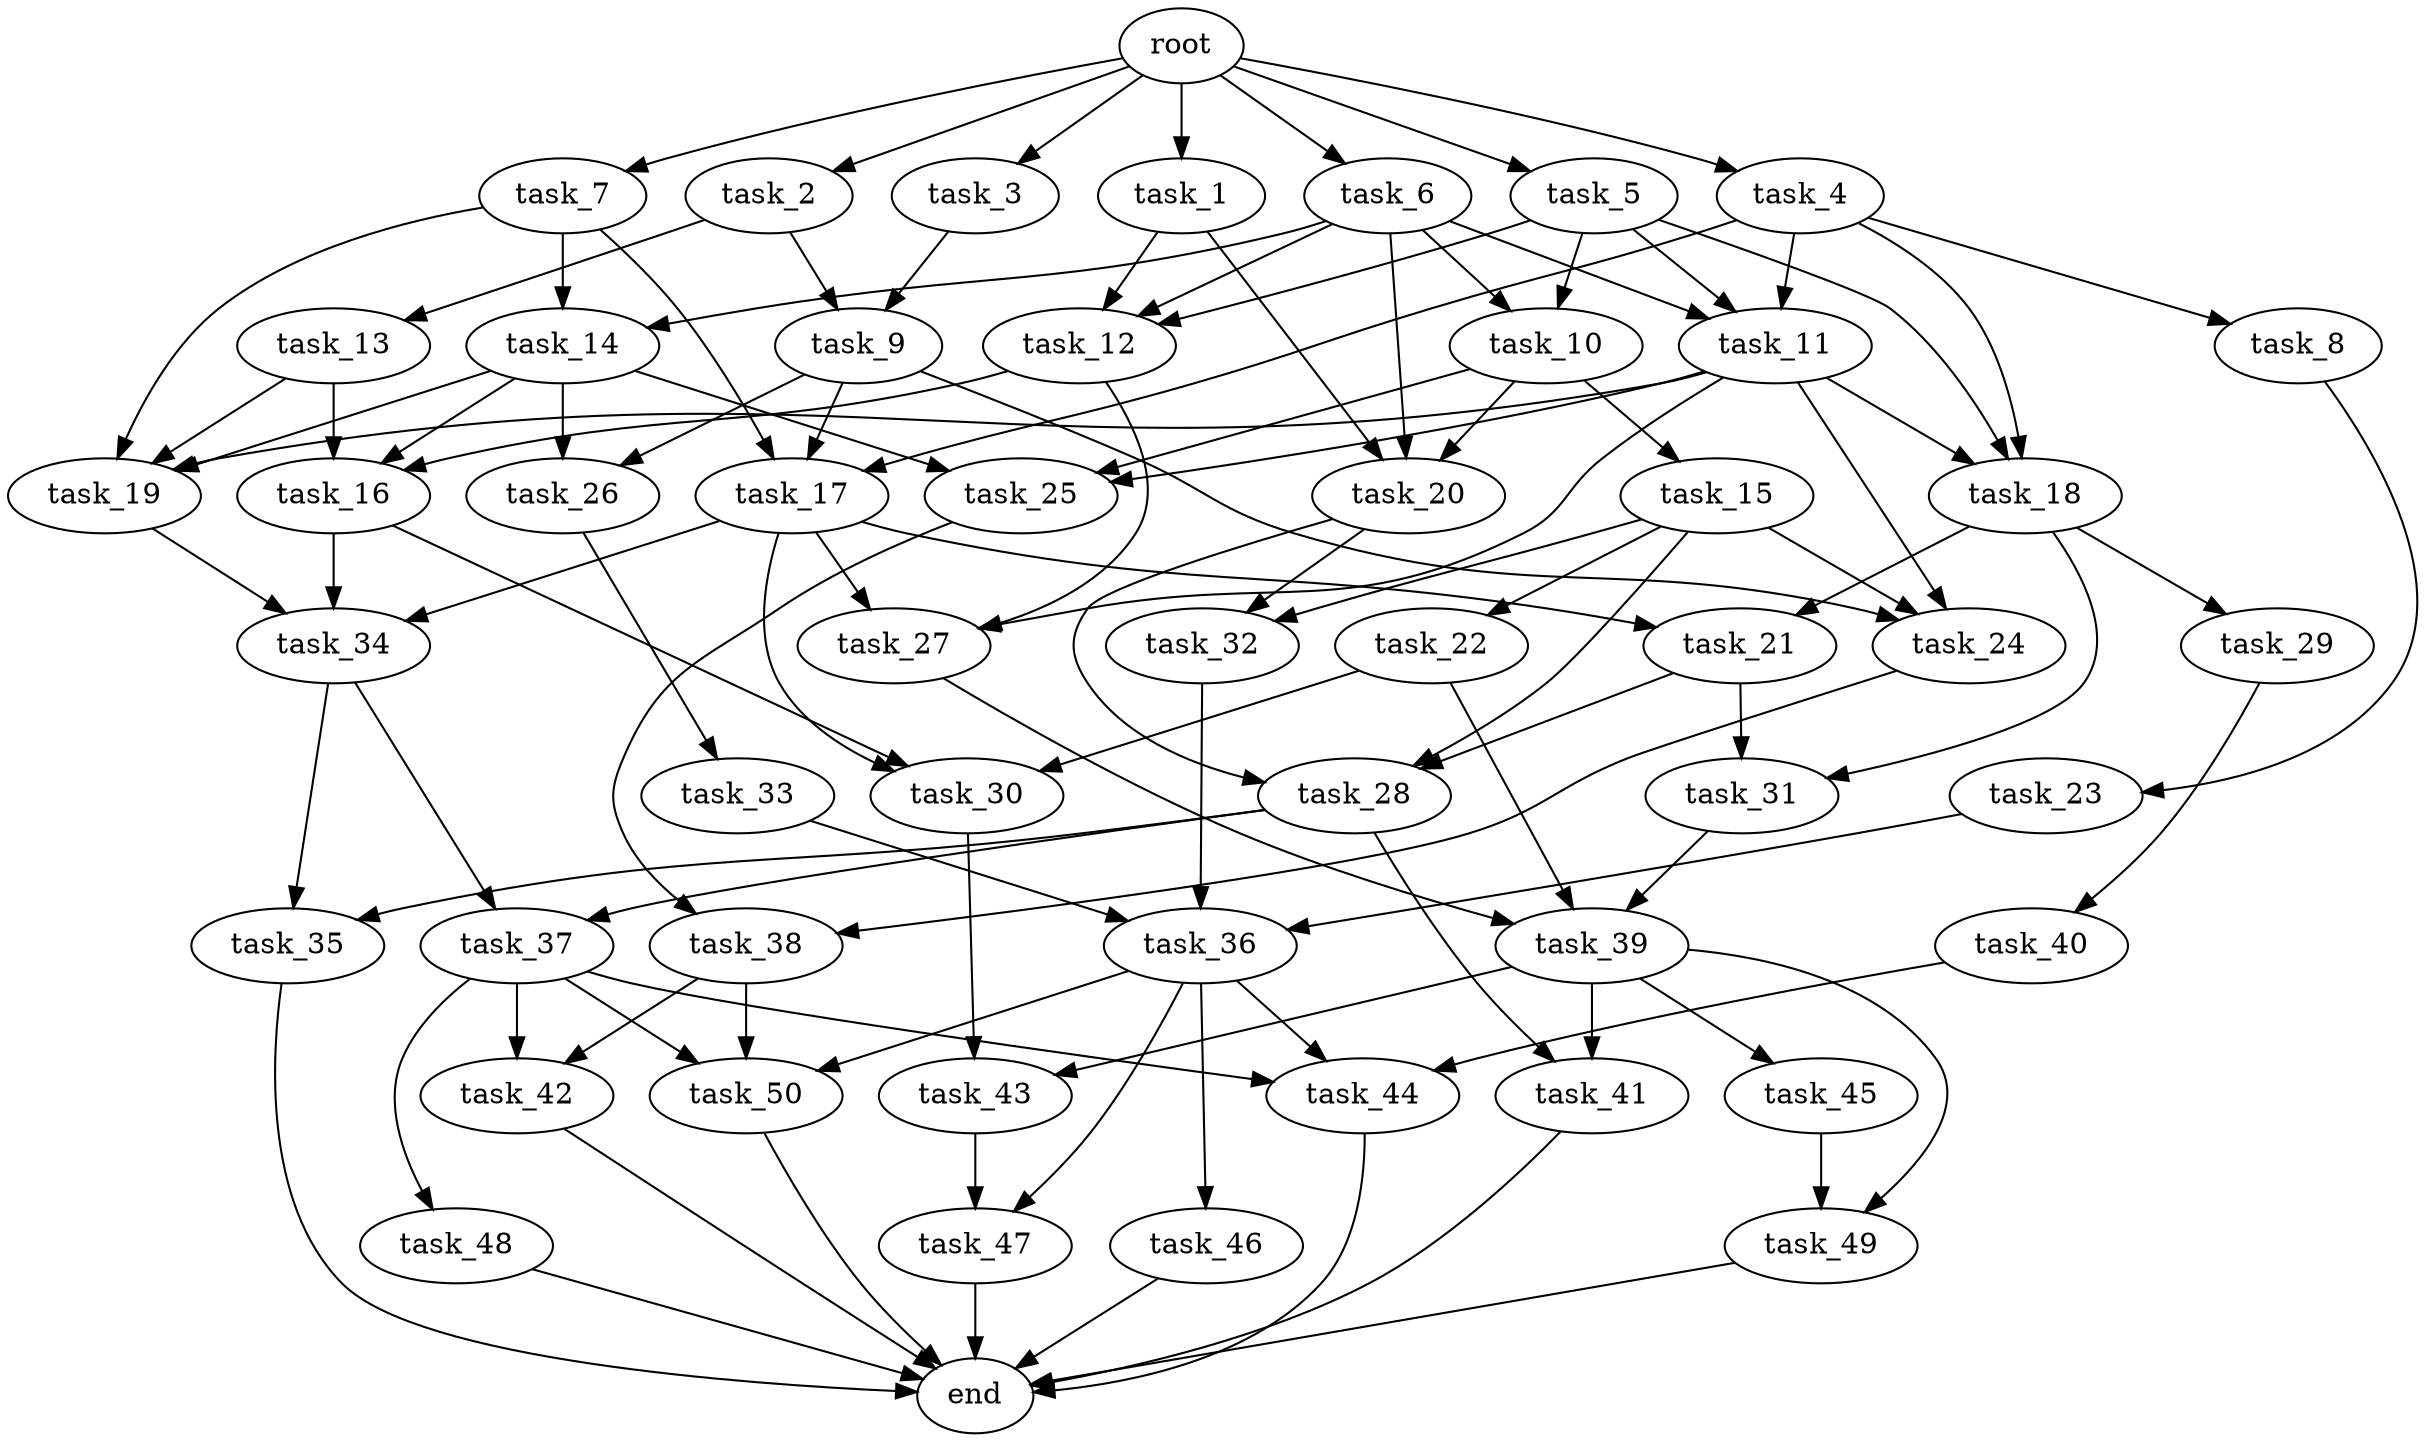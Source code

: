 digraph G {
  task_9 [size="8.474332e+10"];
  task_17 [size="8.543749e+10"];
  task_28 [size="4.808028e+10"];
  task_7 [size="6.255851e+10"];
  task_18 [size="8.724094e+10"];
  task_45 [size="5.059987e+10"];
  task_12 [size="8.412965e+10"];
  task_10 [size="2.233406e+10"];
  task_44 [size="5.437696e+10"];
  task_35 [size="1.830671e+10"];
  task_27 [size="8.549240e+10"];
  task_34 [size="6.445555e+10"];
  task_30 [size="4.855156e+10"];
  task_20 [size="5.189905e+10"];
  task_40 [size="6.776239e+10"];
  task_14 [size="1.433704e+10"];
  task_24 [size="5.269784e+10"];
  task_42 [size="2.346683e+10"];
  task_43 [size="5.775221e+10"];
  task_32 [size="9.080085e+10"];
  task_33 [size="9.790117e+10"];
  task_49 [size="4.084331e+10"];
  task_16 [size="2.012331e+10"];
  task_11 [size="8.477353e+10"];
  task_23 [size="3.197382e+10"];
  task_41 [size="6.807628e+10"];
  task_21 [size="6.951196e+10"];
  task_26 [size="1.722861e+10"];
  task_19 [size="1.118048e+10"];
  task_37 [size="6.535927e+10"];
  task_2 [size="9.458245e+09"];
  task_50 [size="3.650602e+10"];
  task_47 [size="5.219759e+08"];
  task_13 [size="1.241100e+10"];
  task_8 [size="8.413224e+10"];
  task_5 [size="1.399213e+10"];
  task_29 [size="8.659912e+10"];
  task_6 [size="5.041242e+10"];
  task_36 [size="4.688979e+10"];
  task_22 [size="6.534207e+10"];
  root [size="0.000000e+00"];
  task_38 [size="3.350234e+09"];
  task_15 [size="5.502989e+10"];
  task_3 [size="7.894314e+10"];
  task_39 [size="7.173137e+10"];
  task_4 [size="4.527515e+10"];
  task_31 [size="5.878801e+10"];
  task_25 [size="4.342064e+10"];
  task_1 [size="1.780096e+10"];
  end [size="0.000000e+00"];
  task_48 [size="3.339745e+10"];
  task_46 [size="2.933942e+10"];

  task_9 -> task_17 [size="2.847916e+08"];
  task_9 -> task_24 [size="1.756595e+08"];
  task_9 -> task_26 [size="8.614306e+07"];
  task_17 -> task_21 [size="3.475598e+08"];
  task_17 -> task_27 [size="2.849747e+08"];
  task_17 -> task_34 [size="2.148518e+08"];
  task_17 -> task_30 [size="1.618385e+08"];
  task_28 -> task_35 [size="9.153357e+07"];
  task_28 -> task_41 [size="3.403814e+08"];
  task_28 -> task_37 [size="3.267963e+08"];
  task_7 -> task_17 [size="2.847916e+08"];
  task_7 -> task_14 [size="7.168521e+07"];
  task_7 -> task_19 [size="2.795119e+07"];
  task_18 -> task_31 [size="2.939400e+08"];
  task_18 -> task_21 [size="3.475598e+08"];
  task_18 -> task_29 [size="8.659912e+08"];
  task_45 -> task_49 [size="2.042165e+08"];
  task_12 -> task_16 [size="6.707770e+07"];
  task_12 -> task_27 [size="2.849747e+08"];
  task_10 -> task_20 [size="1.729968e+08"];
  task_10 -> task_15 [size="5.502989e+08"];
  task_10 -> task_25 [size="1.447355e+08"];
  task_44 -> end [size="1.000000e-12"];
  task_35 -> end [size="1.000000e-12"];
  task_27 -> task_39 [size="2.391046e+08"];
  task_34 -> task_35 [size="9.153357e+07"];
  task_34 -> task_37 [size="3.267963e+08"];
  task_30 -> task_43 [size="2.887611e+08"];
  task_20 -> task_28 [size="1.602676e+08"];
  task_20 -> task_32 [size="4.540043e+08"];
  task_40 -> task_44 [size="1.812565e+08"];
  task_14 -> task_19 [size="2.795119e+07"];
  task_14 -> task_16 [size="6.707770e+07"];
  task_14 -> task_26 [size="8.614306e+07"];
  task_14 -> task_25 [size="1.447355e+08"];
  task_24 -> task_38 [size="1.675117e+07"];
  task_42 -> end [size="1.000000e-12"];
  task_43 -> task_47 [size="2.609879e+06"];
  task_32 -> task_36 [size="1.562993e+08"];
  task_33 -> task_36 [size="1.562993e+08"];
  task_49 -> end [size="1.000000e-12"];
  task_16 -> task_34 [size="2.148518e+08"];
  task_16 -> task_30 [size="1.618385e+08"];
  task_11 -> task_18 [size="2.908031e+08"];
  task_11 -> task_27 [size="2.849747e+08"];
  task_11 -> task_25 [size="1.447355e+08"];
  task_11 -> task_24 [size="1.756595e+08"];
  task_11 -> task_19 [size="2.795119e+07"];
  task_23 -> task_36 [size="1.562993e+08"];
  task_41 -> end [size="1.000000e-12"];
  task_21 -> task_28 [size="1.602676e+08"];
  task_21 -> task_31 [size="2.939400e+08"];
  task_26 -> task_33 [size="9.790117e+08"];
  task_19 -> task_34 [size="2.148518e+08"];
  task_37 -> task_50 [size="1.216867e+08"];
  task_37 -> task_44 [size="1.812565e+08"];
  task_37 -> task_48 [size="3.339745e+08"];
  task_37 -> task_42 [size="1.173341e+08"];
  task_2 -> task_9 [size="4.237166e+08"];
  task_2 -> task_13 [size="1.241100e+08"];
  task_50 -> end [size="1.000000e-12"];
  task_47 -> end [size="1.000000e-12"];
  task_13 -> task_16 [size="6.707770e+07"];
  task_13 -> task_19 [size="2.795119e+07"];
  task_8 -> task_23 [size="3.197382e+08"];
  task_5 -> task_10 [size="1.116703e+08"];
  task_5 -> task_12 [size="2.804322e+08"];
  task_5 -> task_11 [size="2.825784e+08"];
  task_5 -> task_18 [size="2.908031e+08"];
  task_29 -> task_40 [size="6.776239e+08"];
  task_6 -> task_20 [size="1.729968e+08"];
  task_6 -> task_11 [size="2.825784e+08"];
  task_6 -> task_10 [size="1.116703e+08"];
  task_6 -> task_14 [size="7.168521e+07"];
  task_6 -> task_12 [size="2.804322e+08"];
  task_36 -> task_50 [size="1.216867e+08"];
  task_36 -> task_47 [size="2.609879e+06"];
  task_36 -> task_44 [size="1.812565e+08"];
  task_36 -> task_46 [size="2.933942e+08"];
  task_22 -> task_39 [size="2.391046e+08"];
  task_22 -> task_30 [size="1.618385e+08"];
  root -> task_4 [size="1.000000e-12"];
  root -> task_1 [size="1.000000e-12"];
  root -> task_7 [size="1.000000e-12"];
  root -> task_5 [size="1.000000e-12"];
  root -> task_2 [size="1.000000e-12"];
  root -> task_3 [size="1.000000e-12"];
  root -> task_6 [size="1.000000e-12"];
  task_38 -> task_50 [size="1.216867e+08"];
  task_38 -> task_42 [size="1.173341e+08"];
  task_15 -> task_28 [size="1.602676e+08"];
  task_15 -> task_32 [size="4.540043e+08"];
  task_15 -> task_24 [size="1.756595e+08"];
  task_15 -> task_22 [size="6.534207e+08"];
  task_3 -> task_9 [size="4.237166e+08"];
  task_39 -> task_41 [size="3.403814e+08"];
  task_39 -> task_43 [size="2.887611e+08"];
  task_39 -> task_45 [size="5.059987e+08"];
  task_39 -> task_49 [size="2.042165e+08"];
  task_4 -> task_8 [size="8.413224e+08"];
  task_4 -> task_17 [size="2.847916e+08"];
  task_4 -> task_11 [size="2.825784e+08"];
  task_4 -> task_18 [size="2.908031e+08"];
  task_31 -> task_39 [size="2.391046e+08"];
  task_25 -> task_38 [size="1.675117e+07"];
  task_1 -> task_20 [size="1.729968e+08"];
  task_1 -> task_12 [size="2.804322e+08"];
  task_48 -> end [size="1.000000e-12"];
  task_46 -> end [size="1.000000e-12"];
}

